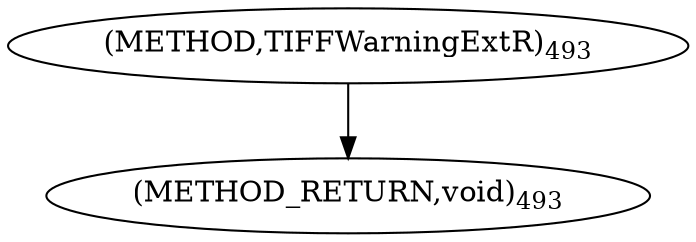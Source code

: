 digraph "TIFFWarningExtR" {  
"8989" [label = <(METHOD,TIFFWarningExtR)<SUB>493</SUB>> ]
"8993" [label = <(METHOD_RETURN,void)<SUB>493</SUB>> ]
  "8989" -> "8993" 
}
